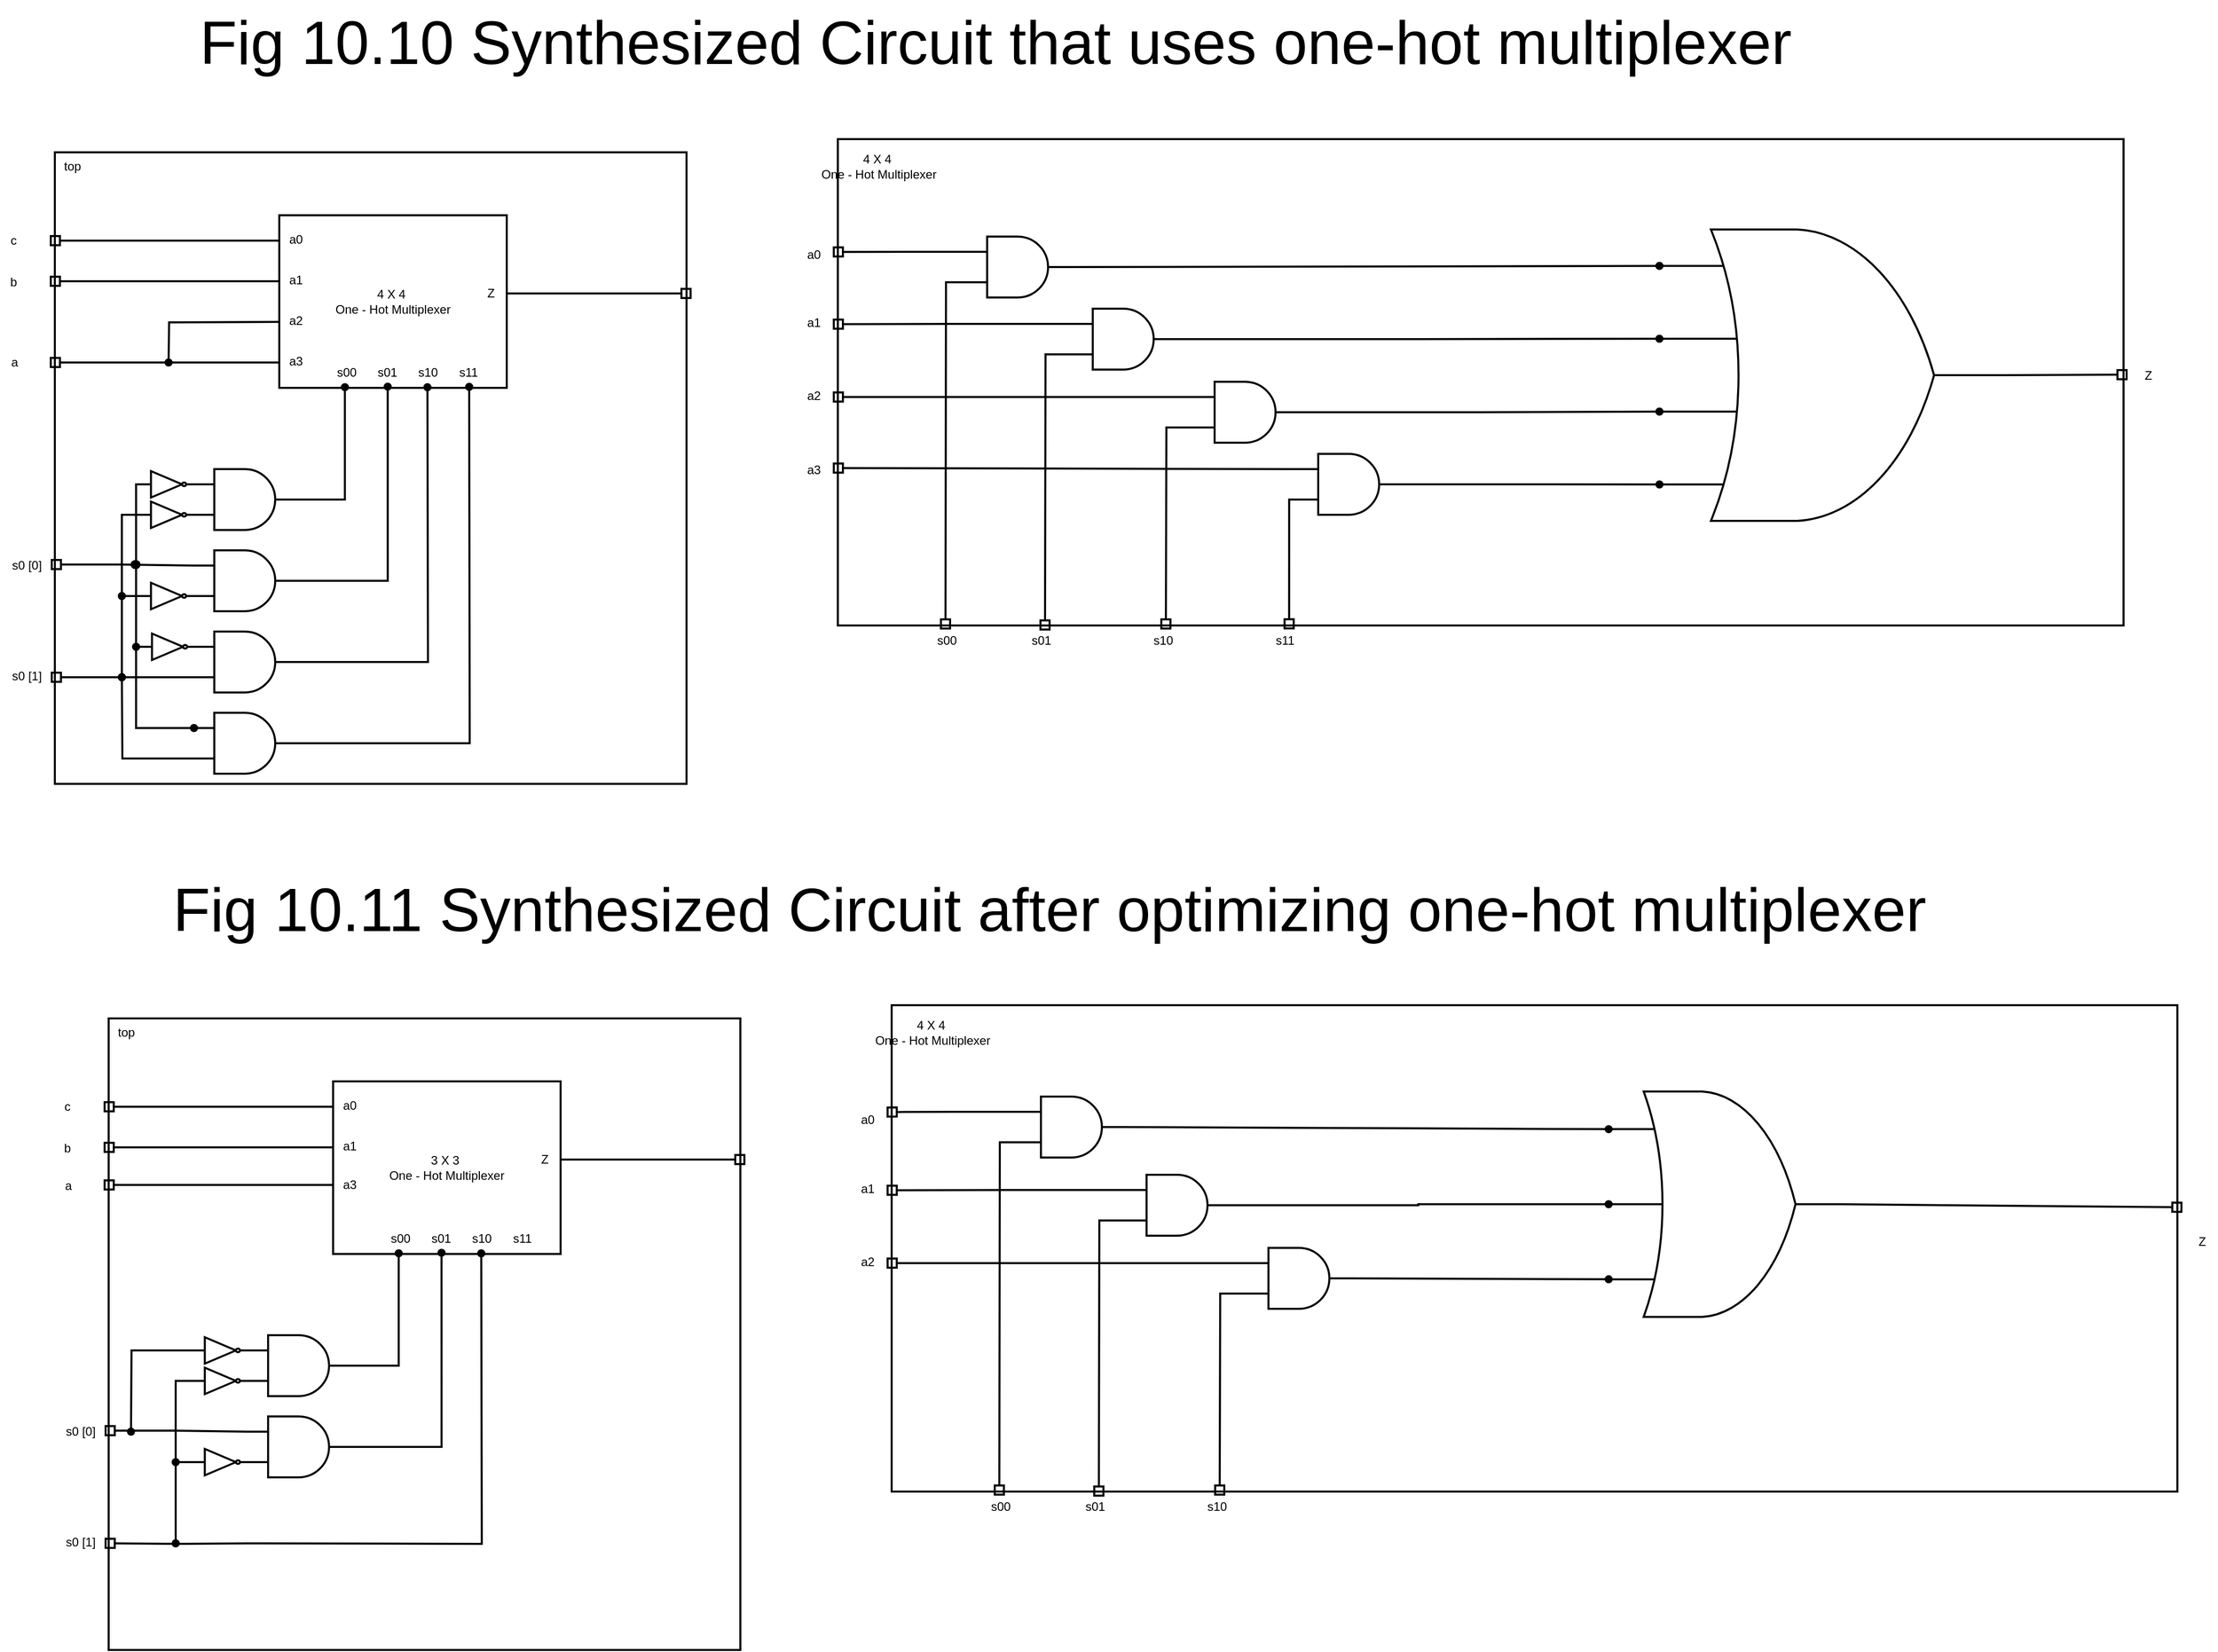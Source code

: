 <mxfile version="26.2.12">
  <diagram name="Page-1" id="7e0a89b8-554c-2b80-1dc8-d5c74ca68de4">
    <mxGraphModel dx="4558" dy="1969" grid="0" gridSize="1" guides="1" tooltips="1" connect="1" arrows="1" fold="1" page="1" pageScale="1" pageWidth="1100" pageHeight="850" background="none" math="0" shadow="0">
      <root>
        <mxCell id="0" />
        <mxCell id="1" parent="0" />
        <mxCell id="jg1CKJlf0xm0C-iaP3_J-74" value="" style="rounded=0;whiteSpace=wrap;html=1;strokeWidth=2;" vertex="1" parent="1">
          <mxGeometry x="360" y="137" width="1266" height="479" as="geometry" />
        </mxCell>
        <mxCell id="jg1CKJlf0xm0C-iaP3_J-50" value="" style="whiteSpace=wrap;html=1;aspect=fixed;strokeWidth=2;" vertex="1" parent="1">
          <mxGeometry x="-411" y="150" width="622" height="622" as="geometry" />
        </mxCell>
        <mxCell id="jg1CKJlf0xm0C-iaP3_J-1" value="4 X 4&amp;nbsp;&lt;div&gt;One - Hot Multiplexer&lt;/div&gt;" style="rounded=0;whiteSpace=wrap;html=1;strokeWidth=2;" vertex="1" parent="1">
          <mxGeometry x="-190" y="212" width="224" height="170" as="geometry" />
        </mxCell>
        <mxCell id="jg1CKJlf0xm0C-iaP3_J-2" value="a0" style="text;html=1;align=center;verticalAlign=middle;resizable=0;points=[];autosize=1;strokeColor=none;fillColor=none;strokeWidth=2;" vertex="1" parent="1">
          <mxGeometry x="-190" y="222" width="32" height="27" as="geometry" />
        </mxCell>
        <mxCell id="jg1CKJlf0xm0C-iaP3_J-3" value="a1" style="text;html=1;align=center;verticalAlign=middle;resizable=0;points=[];autosize=1;strokeColor=none;fillColor=none;strokeWidth=2;" vertex="1" parent="1">
          <mxGeometry x="-190" y="262" width="32" height="27" as="geometry" />
        </mxCell>
        <mxCell id="jg1CKJlf0xm0C-iaP3_J-4" value="a2" style="text;html=1;align=center;verticalAlign=middle;resizable=0;points=[];autosize=1;strokeColor=none;fillColor=none;strokeWidth=2;" vertex="1" parent="1">
          <mxGeometry x="-190" y="302" width="32" height="27" as="geometry" />
        </mxCell>
        <mxCell id="jg1CKJlf0xm0C-iaP3_J-5" value="a3" style="text;html=1;align=center;verticalAlign=middle;resizable=0;points=[];autosize=1;strokeColor=none;fillColor=none;strokeWidth=2;" vertex="1" parent="1">
          <mxGeometry x="-190" y="342" width="32" height="27" as="geometry" />
        </mxCell>
        <mxCell id="jg1CKJlf0xm0C-iaP3_J-49" style="rounded=0;orthogonalLoop=1;jettySize=auto;html=1;endArrow=box;endFill=0;strokeWidth=2;" edge="1" parent="1" source="jg1CKJlf0xm0C-iaP3_J-7">
          <mxGeometry relative="1" as="geometry">
            <mxPoint x="215.0" y="289" as="targetPoint" />
          </mxGeometry>
        </mxCell>
        <mxCell id="jg1CKJlf0xm0C-iaP3_J-7" value="Z" style="text;html=1;align=center;verticalAlign=middle;resizable=0;points=[];autosize=1;strokeColor=none;fillColor=none;strokeWidth=2;" vertex="1" parent="1">
          <mxGeometry x="3" y="274" width="30" height="30" as="geometry" />
        </mxCell>
        <mxCell id="jg1CKJlf0xm0C-iaP3_J-8" value="s00" style="text;html=1;align=center;verticalAlign=middle;resizable=0;points=[];autosize=1;strokeColor=none;fillColor=none;strokeWidth=2;" vertex="1" parent="1">
          <mxGeometry x="-144" y="352" width="40" height="30" as="geometry" />
        </mxCell>
        <mxCell id="jg1CKJlf0xm0C-iaP3_J-9" value="s01" style="text;html=1;align=center;verticalAlign=middle;resizable=0;points=[];autosize=1;strokeColor=none;fillColor=none;strokeWidth=2;" vertex="1" parent="1">
          <mxGeometry x="-104" y="352" width="40" height="30" as="geometry" />
        </mxCell>
        <mxCell id="jg1CKJlf0xm0C-iaP3_J-10" value="s10" style="text;html=1;align=center;verticalAlign=middle;resizable=0;points=[];autosize=1;strokeColor=none;fillColor=none;strokeWidth=2;" vertex="1" parent="1">
          <mxGeometry x="-64" y="352" width="40" height="30" as="geometry" />
        </mxCell>
        <mxCell id="jg1CKJlf0xm0C-iaP3_J-11" value="s11" style="text;html=1;align=center;verticalAlign=middle;resizable=0;points=[];autosize=1;strokeColor=none;fillColor=none;strokeWidth=2;" vertex="1" parent="1">
          <mxGeometry x="-24" y="352" width="40" height="30" as="geometry" />
        </mxCell>
        <mxCell id="jg1CKJlf0xm0C-iaP3_J-12" value="" style="verticalLabelPosition=bottom;shadow=0;dashed=0;align=center;html=1;verticalAlign=top;shape=mxgraph.electrical.logic_gates.logic_gate;operation=and;strokeWidth=2;" vertex="1" parent="1">
          <mxGeometry x="-274" y="462" width="100" height="60" as="geometry" />
        </mxCell>
        <mxCell id="jg1CKJlf0xm0C-iaP3_J-28" style="rounded=0;orthogonalLoop=1;jettySize=auto;html=1;endArrow=box;endFill=0;strokeWidth=2;" edge="1" parent="1">
          <mxGeometry relative="1" as="geometry">
            <mxPoint x="-414" y="556" as="targetPoint" />
            <mxPoint x="-345" y="556" as="sourcePoint" />
          </mxGeometry>
        </mxCell>
        <mxCell id="jg1CKJlf0xm0C-iaP3_J-38" style="rounded=0;orthogonalLoop=1;jettySize=auto;html=1;exitX=0;exitY=0.25;exitDx=0;exitDy=0;exitPerimeter=0;endArrow=none;endFill=1;strokeWidth=2;startFill=0;" edge="1" parent="1" source="jg1CKJlf0xm0C-iaP3_J-13">
          <mxGeometry relative="1" as="geometry">
            <mxPoint x="-346" y="556" as="targetPoint" />
          </mxGeometry>
        </mxCell>
        <mxCell id="jg1CKJlf0xm0C-iaP3_J-13" value="" style="verticalLabelPosition=bottom;shadow=0;dashed=0;align=center;html=1;verticalAlign=top;shape=mxgraph.electrical.logic_gates.logic_gate;operation=and;strokeWidth=2;" vertex="1" parent="1">
          <mxGeometry x="-274" y="542" width="100" height="60" as="geometry" />
        </mxCell>
        <mxCell id="jg1CKJlf0xm0C-iaP3_J-24" style="edgeStyle=orthogonalEdgeStyle;rounded=0;orthogonalLoop=1;jettySize=auto;html=1;exitX=0;exitY=0.75;exitDx=0;exitDy=0;exitPerimeter=0;endArrow=box;endFill=0;strokeWidth=2;" edge="1" parent="1" source="jg1CKJlf0xm0C-iaP3_J-14">
          <mxGeometry relative="1" as="geometry">
            <mxPoint x="-414" y="666.944" as="targetPoint" />
          </mxGeometry>
        </mxCell>
        <mxCell id="jg1CKJlf0xm0C-iaP3_J-14" value="" style="verticalLabelPosition=bottom;shadow=0;dashed=0;align=center;html=1;verticalAlign=top;shape=mxgraph.electrical.logic_gates.logic_gate;operation=and;strokeWidth=2;" vertex="1" parent="1">
          <mxGeometry x="-274" y="622" width="100" height="60" as="geometry" />
        </mxCell>
        <mxCell id="jg1CKJlf0xm0C-iaP3_J-25" style="edgeStyle=orthogonalEdgeStyle;rounded=0;orthogonalLoop=1;jettySize=auto;html=1;exitX=0;exitY=0.75;exitDx=0;exitDy=0;exitPerimeter=0;endArrow=oval;startFill=0;endFill=1;strokeWidth=2;" edge="1" parent="1" source="jg1CKJlf0xm0C-iaP3_J-15">
          <mxGeometry relative="1" as="geometry">
            <mxPoint x="-345" y="667" as="targetPoint" />
            <mxPoint x="-275" y="747" as="sourcePoint" />
          </mxGeometry>
        </mxCell>
        <mxCell id="jg1CKJlf0xm0C-iaP3_J-15" value="" style="verticalLabelPosition=bottom;shadow=0;dashed=0;align=center;html=1;verticalAlign=top;shape=mxgraph.electrical.logic_gates.logic_gate;operation=and;strokeWidth=2;" vertex="1" parent="1">
          <mxGeometry x="-274" y="702" width="100" height="60" as="geometry" />
        </mxCell>
        <mxCell id="jg1CKJlf0xm0C-iaP3_J-16" style="edgeStyle=orthogonalEdgeStyle;rounded=0;orthogonalLoop=1;jettySize=auto;html=1;exitX=1;exitY=0.5;exitDx=0;exitDy=0;exitPerimeter=0;entryX=0.465;entryY=0.978;entryDx=0;entryDy=0;entryPerimeter=0;endArrow=oval;endFill=1;strokeWidth=2;" edge="1" parent="1" source="jg1CKJlf0xm0C-iaP3_J-12" target="jg1CKJlf0xm0C-iaP3_J-8">
          <mxGeometry relative="1" as="geometry" />
        </mxCell>
        <mxCell id="jg1CKJlf0xm0C-iaP3_J-17" style="edgeStyle=orthogonalEdgeStyle;rounded=0;orthogonalLoop=1;jettySize=auto;html=1;exitX=1;exitY=0.5;exitDx=0;exitDy=0;exitPerimeter=0;entryX=0.519;entryY=0.961;entryDx=0;entryDy=0;entryPerimeter=0;endArrow=oval;endFill=1;strokeWidth=2;" edge="1" parent="1" source="jg1CKJlf0xm0C-iaP3_J-13" target="jg1CKJlf0xm0C-iaP3_J-9">
          <mxGeometry relative="1" as="geometry" />
        </mxCell>
        <mxCell id="jg1CKJlf0xm0C-iaP3_J-18" style="edgeStyle=orthogonalEdgeStyle;rounded=0;orthogonalLoop=1;jettySize=auto;html=1;exitX=1;exitY=0.5;exitDx=0;exitDy=0;exitPerimeter=0;entryX=0.497;entryY=1.046;entryDx=0;entryDy=0;entryPerimeter=0;endArrow=oval;endFill=1;strokeWidth=2;" edge="1" parent="1" source="jg1CKJlf0xm0C-iaP3_J-14">
          <mxGeometry relative="1" as="geometry">
            <mxPoint x="-174" y="650" as="sourcePoint" />
            <mxPoint x="-44.12" y="381.38" as="targetPoint" />
          </mxGeometry>
        </mxCell>
        <mxCell id="jg1CKJlf0xm0C-iaP3_J-19" style="edgeStyle=orthogonalEdgeStyle;rounded=0;orthogonalLoop=1;jettySize=auto;html=1;exitX=1;exitY=0.5;exitDx=0;exitDy=0;exitPerimeter=0;endArrow=oval;endFill=1;strokeWidth=2;" edge="1" parent="1" source="jg1CKJlf0xm0C-iaP3_J-15">
          <mxGeometry relative="1" as="geometry">
            <mxPoint x="-174" y="728" as="sourcePoint" />
            <mxPoint x="-3" y="381" as="targetPoint" />
          </mxGeometry>
        </mxCell>
        <mxCell id="jg1CKJlf0xm0C-iaP3_J-27" style="edgeStyle=orthogonalEdgeStyle;rounded=0;orthogonalLoop=1;jettySize=auto;html=1;exitX=0;exitY=0.5;exitDx=0;exitDy=0;exitPerimeter=0;endArrow=oval;startFill=0;endFill=1;strokeWidth=2;" edge="1" parent="1" source="jg1CKJlf0xm0C-iaP3_J-20">
          <mxGeometry relative="1" as="geometry">
            <mxPoint x="-345" y="587" as="targetPoint" />
          </mxGeometry>
        </mxCell>
        <mxCell id="jg1CKJlf0xm0C-iaP3_J-20" value="" style="verticalLabelPosition=bottom;shadow=0;dashed=0;align=center;html=1;verticalAlign=top;shape=mxgraph.electrical.logic_gates.inverter_2;strokeWidth=2;" vertex="1" parent="1">
          <mxGeometry x="-325" y="494" width="51" height="26" as="geometry" />
        </mxCell>
        <mxCell id="jg1CKJlf0xm0C-iaP3_J-21" value="" style="verticalLabelPosition=bottom;shadow=0;dashed=0;align=center;html=1;verticalAlign=top;shape=mxgraph.electrical.logic_gates.inverter_2;strokeWidth=2;" vertex="1" parent="1">
          <mxGeometry x="-325" y="464" width="51" height="26" as="geometry" />
        </mxCell>
        <mxCell id="jg1CKJlf0xm0C-iaP3_J-26" style="edgeStyle=orthogonalEdgeStyle;rounded=0;orthogonalLoop=1;jettySize=auto;html=1;exitX=0;exitY=0.5;exitDx=0;exitDy=0;exitPerimeter=0;endArrow=oval;startFill=0;endFill=1;strokeWidth=2;" edge="1" parent="1" source="jg1CKJlf0xm0C-iaP3_J-22">
          <mxGeometry relative="1" as="geometry">
            <mxPoint x="-345" y="667" as="targetPoint" />
          </mxGeometry>
        </mxCell>
        <mxCell id="jg1CKJlf0xm0C-iaP3_J-22" value="" style="verticalLabelPosition=bottom;shadow=0;dashed=0;align=center;html=1;verticalAlign=top;shape=mxgraph.electrical.logic_gates.inverter_2;strokeWidth=2;" vertex="1" parent="1">
          <mxGeometry x="-325" y="574" width="51" height="26" as="geometry" />
        </mxCell>
        <mxCell id="jg1CKJlf0xm0C-iaP3_J-33" style="edgeStyle=orthogonalEdgeStyle;rounded=0;orthogonalLoop=1;jettySize=auto;html=1;exitX=0;exitY=0.5;exitDx=0;exitDy=0;exitPerimeter=0;endArrow=oval;startFill=0;endFill=1;strokeWidth=2;" edge="1" parent="1" source="jg1CKJlf0xm0C-iaP3_J-23">
          <mxGeometry relative="1" as="geometry">
            <mxPoint x="-331" y="637" as="targetPoint" />
          </mxGeometry>
        </mxCell>
        <mxCell id="jg1CKJlf0xm0C-iaP3_J-23" value="" style="verticalLabelPosition=bottom;shadow=0;dashed=0;align=center;html=1;verticalAlign=top;shape=mxgraph.electrical.logic_gates.inverter_2;strokeWidth=2;" vertex="1" parent="1">
          <mxGeometry x="-324" y="624" width="51" height="26" as="geometry" />
        </mxCell>
        <mxCell id="jg1CKJlf0xm0C-iaP3_J-32" style="edgeStyle=orthogonalEdgeStyle;rounded=0;orthogonalLoop=1;jettySize=auto;html=1;exitX=0;exitY=0.5;exitDx=0;exitDy=0;exitPerimeter=0;entryX=0;entryY=0.25;entryDx=0;entryDy=0;entryPerimeter=0;endArrow=oval;startFill=0;endFill=1;strokeWidth=2;" edge="1" parent="1" source="jg1CKJlf0xm0C-iaP3_J-21" target="jg1CKJlf0xm0C-iaP3_J-15">
          <mxGeometry relative="1" as="geometry">
            <Array as="points">
              <mxPoint x="-331" y="477" />
              <mxPoint x="-331" y="717" />
            </Array>
          </mxGeometry>
        </mxCell>
        <mxCell id="jg1CKJlf0xm0C-iaP3_J-39" value="s0 [0]" style="text;html=1;align=center;verticalAlign=middle;resizable=0;points=[];autosize=1;strokeColor=none;fillColor=none;strokeWidth=2;" vertex="1" parent="1">
          <mxGeometry x="-463" y="543" width="48" height="27" as="geometry" />
        </mxCell>
        <mxCell id="jg1CKJlf0xm0C-iaP3_J-40" value="s0 [1]" style="text;html=1;align=center;verticalAlign=middle;resizable=0;points=[];autosize=1;strokeColor=none;fillColor=none;strokeWidth=2;" vertex="1" parent="1">
          <mxGeometry x="-463" y="652" width="48" height="27" as="geometry" />
        </mxCell>
        <mxCell id="jg1CKJlf0xm0C-iaP3_J-42" style="rounded=0;orthogonalLoop=1;jettySize=auto;html=1;endArrow=oval;endFill=1;edgeStyle=orthogonalEdgeStyle;strokeWidth=2;" edge="1" parent="1">
          <mxGeometry relative="1" as="geometry">
            <mxPoint x="-299" y="357" as="targetPoint" />
            <mxPoint x="-190" y="317" as="sourcePoint" />
          </mxGeometry>
        </mxCell>
        <mxCell id="jg1CKJlf0xm0C-iaP3_J-43" style="rounded=0;orthogonalLoop=1;jettySize=auto;html=1;endArrow=box;endFill=0;strokeWidth=2;" edge="1" parent="1">
          <mxGeometry relative="1" as="geometry">
            <mxPoint x="-415" y="357" as="targetPoint" />
            <mxPoint x="-190" y="357" as="sourcePoint" />
          </mxGeometry>
        </mxCell>
        <mxCell id="jg1CKJlf0xm0C-iaP3_J-44" style="rounded=0;orthogonalLoop=1;jettySize=auto;html=1;endArrow=box;endFill=0;strokeWidth=2;" edge="1" parent="1">
          <mxGeometry relative="1" as="geometry">
            <mxPoint x="-415" y="237" as="targetPoint" />
            <mxPoint x="-190" y="237" as="sourcePoint" />
          </mxGeometry>
        </mxCell>
        <mxCell id="jg1CKJlf0xm0C-iaP3_J-45" style="rounded=0;orthogonalLoop=1;jettySize=auto;html=1;endArrow=box;endFill=0;strokeWidth=2;" edge="1" parent="1">
          <mxGeometry relative="1" as="geometry">
            <mxPoint x="-415" y="277" as="targetPoint" />
            <mxPoint x="-190" y="277" as="sourcePoint" />
          </mxGeometry>
        </mxCell>
        <mxCell id="jg1CKJlf0xm0C-iaP3_J-46" value="c" style="text;html=1;align=center;verticalAlign=middle;resizable=0;points=[];autosize=1;strokeColor=none;fillColor=none;strokeWidth=2;" vertex="1" parent="1">
          <mxGeometry x="-465" y="223" width="25" height="27" as="geometry" />
        </mxCell>
        <mxCell id="jg1CKJlf0xm0C-iaP3_J-47" value="b" style="text;html=1;align=center;verticalAlign=middle;resizable=0;points=[];autosize=1;strokeColor=none;fillColor=none;strokeWidth=2;" vertex="1" parent="1">
          <mxGeometry x="-465" y="264" width="26" height="27" as="geometry" />
        </mxCell>
        <mxCell id="jg1CKJlf0xm0C-iaP3_J-48" value="a" style="text;html=1;align=center;verticalAlign=middle;resizable=0;points=[];autosize=1;strokeColor=none;fillColor=none;strokeWidth=2;" vertex="1" parent="1">
          <mxGeometry x="-464" y="343" width="26" height="27" as="geometry" />
        </mxCell>
        <mxCell id="jg1CKJlf0xm0C-iaP3_J-51" value="top" style="text;html=1;align=center;verticalAlign=middle;resizable=0;points=[];autosize=1;strokeColor=none;fillColor=none;strokeWidth=2;" vertex="1" parent="1">
          <mxGeometry x="-412" y="150" width="36" height="27" as="geometry" />
        </mxCell>
        <mxCell id="jg1CKJlf0xm0C-iaP3_J-56" style="rounded=0;orthogonalLoop=1;jettySize=auto;html=1;exitX=0;exitY=0.25;exitDx=0;exitDy=0;exitPerimeter=0;endArrow=box;endFill=0;strokeWidth=2;" edge="1" parent="1" source="jg1CKJlf0xm0C-iaP3_J-52">
          <mxGeometry relative="1" as="geometry">
            <mxPoint x="356" y="248.111" as="targetPoint" />
            <mxPoint x="482" y="248" as="sourcePoint" />
          </mxGeometry>
        </mxCell>
        <mxCell id="jg1CKJlf0xm0C-iaP3_J-61" style="edgeStyle=orthogonalEdgeStyle;rounded=0;orthogonalLoop=1;jettySize=auto;html=1;exitX=0;exitY=0.75;exitDx=0;exitDy=0;exitPerimeter=0;endArrow=box;endFill=0;strokeWidth=2;" edge="1" parent="1" source="jg1CKJlf0xm0C-iaP3_J-52">
          <mxGeometry relative="1" as="geometry">
            <mxPoint x="466" y="619" as="targetPoint" />
          </mxGeometry>
        </mxCell>
        <mxCell id="jg1CKJlf0xm0C-iaP3_J-52" value="" style="verticalLabelPosition=bottom;shadow=0;dashed=0;align=center;html=1;verticalAlign=top;shape=mxgraph.electrical.logic_gates.logic_gate;operation=and;strokeWidth=2;" vertex="1" parent="1">
          <mxGeometry x="487" y="233" width="100" height="60" as="geometry" />
        </mxCell>
        <mxCell id="jg1CKJlf0xm0C-iaP3_J-57" style="edgeStyle=orthogonalEdgeStyle;rounded=0;orthogonalLoop=1;jettySize=auto;html=1;exitX=0;exitY=0.25;exitDx=0;exitDy=0;exitPerimeter=0;endArrow=box;endFill=0;strokeWidth=2;" edge="1" parent="1" source="jg1CKJlf0xm0C-iaP3_J-53">
          <mxGeometry relative="1" as="geometry">
            <mxPoint x="356" y="319.222" as="targetPoint" />
            <mxPoint x="589" y="319" as="sourcePoint" />
          </mxGeometry>
        </mxCell>
        <mxCell id="jg1CKJlf0xm0C-iaP3_J-62" style="edgeStyle=orthogonalEdgeStyle;rounded=0;orthogonalLoop=1;jettySize=auto;html=1;exitX=0;exitY=0.75;exitDx=0;exitDy=0;exitPerimeter=0;endArrow=box;endFill=0;strokeWidth=2;" edge="1" parent="1" source="jg1CKJlf0xm0C-iaP3_J-53">
          <mxGeometry relative="1" as="geometry">
            <mxPoint x="564" y="620" as="targetPoint" />
          </mxGeometry>
        </mxCell>
        <mxCell id="jg1CKJlf0xm0C-iaP3_J-53" value="" style="verticalLabelPosition=bottom;shadow=0;dashed=0;align=center;html=1;verticalAlign=top;shape=mxgraph.electrical.logic_gates.logic_gate;operation=and;strokeWidth=2;" vertex="1" parent="1">
          <mxGeometry x="591" y="304" width="100" height="60" as="geometry" />
        </mxCell>
        <mxCell id="jg1CKJlf0xm0C-iaP3_J-59" style="rounded=0;orthogonalLoop=1;jettySize=auto;html=1;exitX=0;exitY=0.25;exitDx=0;exitDy=0;exitPerimeter=0;endArrow=box;endFill=0;strokeWidth=2;" edge="1" parent="1" source="jg1CKJlf0xm0C-iaP3_J-54">
          <mxGeometry relative="1" as="geometry">
            <mxPoint x="356.0" y="391" as="targetPoint" />
            <mxPoint x="708.0" y="391.0" as="sourcePoint" />
          </mxGeometry>
        </mxCell>
        <mxCell id="jg1CKJlf0xm0C-iaP3_J-63" style="edgeStyle=orthogonalEdgeStyle;rounded=0;orthogonalLoop=1;jettySize=auto;html=1;exitX=0;exitY=0.75;exitDx=0;exitDy=0;exitPerimeter=0;endArrow=box;endFill=0;strokeWidth=2;" edge="1" parent="1" source="jg1CKJlf0xm0C-iaP3_J-54">
          <mxGeometry relative="1" as="geometry">
            <mxPoint x="683" y="619" as="targetPoint" />
            <mxPoint x="710" y="440" as="sourcePoint" />
          </mxGeometry>
        </mxCell>
        <mxCell id="jg1CKJlf0xm0C-iaP3_J-54" value="" style="verticalLabelPosition=bottom;shadow=0;dashed=0;align=center;html=1;verticalAlign=top;shape=mxgraph.electrical.logic_gates.logic_gate;operation=and;strokeWidth=2;" vertex="1" parent="1">
          <mxGeometry x="711" y="376" width="100" height="60" as="geometry" />
        </mxCell>
        <mxCell id="jg1CKJlf0xm0C-iaP3_J-60" style="rounded=0;orthogonalLoop=1;jettySize=auto;html=1;exitX=0;exitY=0.25;exitDx=0;exitDy=0;exitPerimeter=0;endArrow=box;endFill=0;strokeWidth=2;" edge="1" parent="1">
          <mxGeometry relative="1" as="geometry">
            <mxPoint x="356" y="461" as="targetPoint" />
            <mxPoint x="813" y="462" as="sourcePoint" />
          </mxGeometry>
        </mxCell>
        <mxCell id="jg1CKJlf0xm0C-iaP3_J-64" style="edgeStyle=orthogonalEdgeStyle;rounded=0;orthogonalLoop=1;jettySize=auto;html=1;exitX=0;exitY=0.75;exitDx=0;exitDy=0;exitPerimeter=0;endArrow=box;endFill=0;entryX=0.351;entryY=1.006;entryDx=0;entryDy=0;entryPerimeter=0;strokeWidth=2;" edge="1" parent="1" source="jg1CKJlf0xm0C-iaP3_J-55" target="jg1CKJlf0xm0C-iaP3_J-74">
          <mxGeometry relative="1" as="geometry">
            <mxPoint x="804" y="600" as="targetPoint" />
            <Array as="points">
              <mxPoint x="804" y="492" />
            </Array>
          </mxGeometry>
        </mxCell>
        <mxCell id="jg1CKJlf0xm0C-iaP3_J-55" value="" style="verticalLabelPosition=bottom;shadow=0;dashed=0;align=center;html=1;verticalAlign=top;shape=mxgraph.electrical.logic_gates.logic_gate;operation=and;strokeWidth=2;" vertex="1" parent="1">
          <mxGeometry x="813" y="447" width="100" height="60" as="geometry" />
        </mxCell>
        <mxCell id="jg1CKJlf0xm0C-iaP3_J-72" style="edgeStyle=orthogonalEdgeStyle;rounded=0;orthogonalLoop=1;jettySize=auto;html=1;exitX=1;exitY=0.5;exitDx=0;exitDy=0;exitPerimeter=0;endArrow=box;endFill=0;strokeWidth=2;" edge="1" parent="1" source="jg1CKJlf0xm0C-iaP3_J-65">
          <mxGeometry relative="1" as="geometry">
            <mxPoint x="1629" y="369" as="targetPoint" />
          </mxGeometry>
        </mxCell>
        <mxCell id="jg1CKJlf0xm0C-iaP3_J-65" value="" style="verticalLabelPosition=bottom;shadow=0;dashed=0;align=center;html=1;verticalAlign=top;shape=mxgraph.electrical.logic_gates.logic_gate;operation=or;numInputs=4;strokeWidth=2;" vertex="1" parent="1">
          <mxGeometry x="1169" y="226" width="338" height="287" as="geometry" />
        </mxCell>
        <mxCell id="jg1CKJlf0xm0C-iaP3_J-68" style="edgeStyle=orthogonalEdgeStyle;rounded=0;orthogonalLoop=1;jettySize=auto;html=1;exitX=1;exitY=0.5;exitDx=0;exitDy=0;exitPerimeter=0;entryX=0;entryY=0.875;entryDx=0;entryDy=0;entryPerimeter=0;endArrow=oval;endFill=1;strokeWidth=2;" edge="1" parent="1" source="jg1CKJlf0xm0C-iaP3_J-55" target="jg1CKJlf0xm0C-iaP3_J-65">
          <mxGeometry relative="1" as="geometry" />
        </mxCell>
        <mxCell id="jg1CKJlf0xm0C-iaP3_J-69" style="edgeStyle=orthogonalEdgeStyle;rounded=0;orthogonalLoop=1;jettySize=auto;html=1;exitX=1;exitY=0.5;exitDx=0;exitDy=0;exitPerimeter=0;entryX=0;entryY=0.625;entryDx=0;entryDy=0;entryPerimeter=0;endArrow=oval;endFill=1;strokeWidth=2;" edge="1" parent="1" source="jg1CKJlf0xm0C-iaP3_J-54" target="jg1CKJlf0xm0C-iaP3_J-65">
          <mxGeometry relative="1" as="geometry" />
        </mxCell>
        <mxCell id="jg1CKJlf0xm0C-iaP3_J-70" style="edgeStyle=orthogonalEdgeStyle;rounded=0;orthogonalLoop=1;jettySize=auto;html=1;exitX=1;exitY=0.5;exitDx=0;exitDy=0;exitPerimeter=0;entryX=0;entryY=0.375;entryDx=0;entryDy=0;entryPerimeter=0;endArrow=oval;endFill=1;strokeWidth=2;" edge="1" parent="1" source="jg1CKJlf0xm0C-iaP3_J-53" target="jg1CKJlf0xm0C-iaP3_J-65">
          <mxGeometry relative="1" as="geometry" />
        </mxCell>
        <mxCell id="jg1CKJlf0xm0C-iaP3_J-71" style="rounded=0;orthogonalLoop=1;jettySize=auto;html=1;exitX=1;exitY=0.5;exitDx=0;exitDy=0;exitPerimeter=0;entryX=0;entryY=0.125;entryDx=0;entryDy=0;entryPerimeter=0;endArrow=oval;endFill=1;strokeWidth=2;" edge="1" parent="1" source="jg1CKJlf0xm0C-iaP3_J-52" target="jg1CKJlf0xm0C-iaP3_J-65">
          <mxGeometry relative="1" as="geometry" />
        </mxCell>
        <mxCell id="jg1CKJlf0xm0C-iaP3_J-75" value="s00" style="text;html=1;align=center;verticalAlign=middle;resizable=0;points=[];autosize=1;strokeColor=none;fillColor=none;strokeWidth=2;" vertex="1" parent="1">
          <mxGeometry x="447" y="616" width="40" height="30" as="geometry" />
        </mxCell>
        <mxCell id="jg1CKJlf0xm0C-iaP3_J-76" value="s01" style="text;html=1;align=center;verticalAlign=middle;resizable=0;points=[];autosize=1;strokeColor=none;fillColor=none;strokeWidth=2;" vertex="1" parent="1">
          <mxGeometry x="540" y="616" width="40" height="30" as="geometry" />
        </mxCell>
        <mxCell id="jg1CKJlf0xm0C-iaP3_J-77" value="s10" style="text;html=1;align=center;verticalAlign=middle;resizable=0;points=[];autosize=1;strokeColor=none;fillColor=none;strokeWidth=2;" vertex="1" parent="1">
          <mxGeometry x="660" y="616" width="40" height="30" as="geometry" />
        </mxCell>
        <mxCell id="jg1CKJlf0xm0C-iaP3_J-78" value="s11" style="text;html=1;align=center;verticalAlign=middle;resizable=0;points=[];autosize=1;strokeColor=none;fillColor=none;strokeWidth=2;" vertex="1" parent="1">
          <mxGeometry x="780" y="616" width="40" height="30" as="geometry" />
        </mxCell>
        <mxCell id="jg1CKJlf0xm0C-iaP3_J-79" value="a0" style="text;html=1;align=center;verticalAlign=middle;resizable=0;points=[];autosize=1;strokeColor=none;fillColor=none;strokeWidth=2;" vertex="1" parent="1">
          <mxGeometry x="320" y="237" width="32" height="27" as="geometry" />
        </mxCell>
        <mxCell id="jg1CKJlf0xm0C-iaP3_J-80" value="a1" style="text;html=1;align=center;verticalAlign=middle;resizable=0;points=[];autosize=1;strokeColor=none;fillColor=none;strokeWidth=2;" vertex="1" parent="1">
          <mxGeometry x="320" y="304" width="32" height="27" as="geometry" />
        </mxCell>
        <mxCell id="jg1CKJlf0xm0C-iaP3_J-81" value="a2" style="text;html=1;align=center;verticalAlign=middle;resizable=0;points=[];autosize=1;strokeColor=none;fillColor=none;strokeWidth=2;" vertex="1" parent="1">
          <mxGeometry x="320" y="376" width="32" height="27" as="geometry" />
        </mxCell>
        <mxCell id="jg1CKJlf0xm0C-iaP3_J-82" value="a3" style="text;html=1;align=center;verticalAlign=middle;resizable=0;points=[];autosize=1;strokeColor=none;fillColor=none;strokeWidth=2;" vertex="1" parent="1">
          <mxGeometry x="320" y="449" width="32" height="27" as="geometry" />
        </mxCell>
        <mxCell id="jg1CKJlf0xm0C-iaP3_J-83" value="Z" style="text;html=1;align=center;verticalAlign=middle;resizable=0;points=[];autosize=1;strokeColor=none;fillColor=none;strokeWidth=2;" vertex="1" parent="1">
          <mxGeometry x="1635" y="354.5" width="30" height="30" as="geometry" />
        </mxCell>
        <mxCell id="jg1CKJlf0xm0C-iaP3_J-84" value="&lt;span style=&quot;text-wrap-mode: wrap;&quot;&gt;4 X 4&amp;nbsp;&lt;/span&gt;&lt;div style=&quot;text-wrap-mode: wrap;&quot;&gt;One - Hot Multiplexer&lt;/div&gt;" style="text;html=1;align=center;verticalAlign=middle;resizable=0;points=[];autosize=1;strokeColor=none;fillColor=none;strokeWidth=2;" vertex="1" parent="1">
          <mxGeometry x="330" y="143.5" width="140" height="40" as="geometry" />
        </mxCell>
        <mxCell id="jg1CKJlf0xm0C-iaP3_J-86" value="Fig 10.10 Synthesized Circuit that uses one-hot multiplexer" style="text;html=1;align=center;verticalAlign=middle;resizable=0;points=[];autosize=1;strokeColor=none;fillColor=none;fontSize=60;" vertex="1" parent="1">
          <mxGeometry x="-278" width="1585" height="84" as="geometry" />
        </mxCell>
        <mxCell id="jg1CKJlf0xm0C-iaP3_J-87" value="" style="rounded=0;whiteSpace=wrap;html=1;strokeWidth=2;" vertex="1" parent="1">
          <mxGeometry x="413" y="990" width="1266" height="479" as="geometry" />
        </mxCell>
        <mxCell id="jg1CKJlf0xm0C-iaP3_J-88" value="" style="whiteSpace=wrap;html=1;aspect=fixed;strokeWidth=2;" vertex="1" parent="1">
          <mxGeometry x="-358" y="1003" width="622" height="622" as="geometry" />
        </mxCell>
        <mxCell id="jg1CKJlf0xm0C-iaP3_J-89" value="3 X 3&amp;nbsp;&lt;div&gt;One - Hot Multiplexer&lt;/div&gt;" style="rounded=0;whiteSpace=wrap;html=1;strokeWidth=2;" vertex="1" parent="1">
          <mxGeometry x="-137" y="1065" width="224" height="170" as="geometry" />
        </mxCell>
        <mxCell id="jg1CKJlf0xm0C-iaP3_J-90" value="a0" style="text;html=1;align=center;verticalAlign=middle;resizable=0;points=[];autosize=1;strokeColor=none;fillColor=none;strokeWidth=2;" vertex="1" parent="1">
          <mxGeometry x="-137" y="1075" width="32" height="27" as="geometry" />
        </mxCell>
        <mxCell id="jg1CKJlf0xm0C-iaP3_J-91" value="a1" style="text;html=1;align=center;verticalAlign=middle;resizable=0;points=[];autosize=1;strokeColor=none;fillColor=none;strokeWidth=2;" vertex="1" parent="1">
          <mxGeometry x="-137" y="1115" width="32" height="27" as="geometry" />
        </mxCell>
        <mxCell id="jg1CKJlf0xm0C-iaP3_J-93" value="a3" style="text;html=1;align=center;verticalAlign=middle;resizable=0;points=[];autosize=1;strokeColor=none;fillColor=none;strokeWidth=2;" vertex="1" parent="1">
          <mxGeometry x="-137" y="1153" width="32" height="27" as="geometry" />
        </mxCell>
        <mxCell id="jg1CKJlf0xm0C-iaP3_J-94" style="rounded=0;orthogonalLoop=1;jettySize=auto;html=1;endArrow=box;endFill=0;strokeWidth=2;" edge="1" parent="1" source="jg1CKJlf0xm0C-iaP3_J-95">
          <mxGeometry relative="1" as="geometry">
            <mxPoint x="268.0" y="1142" as="targetPoint" />
          </mxGeometry>
        </mxCell>
        <mxCell id="jg1CKJlf0xm0C-iaP3_J-95" value="Z" style="text;html=1;align=center;verticalAlign=middle;resizable=0;points=[];autosize=1;strokeColor=none;fillColor=none;strokeWidth=2;" vertex="1" parent="1">
          <mxGeometry x="56" y="1127" width="30" height="30" as="geometry" />
        </mxCell>
        <mxCell id="jg1CKJlf0xm0C-iaP3_J-96" value="s00" style="text;html=1;align=center;verticalAlign=middle;resizable=0;points=[];autosize=1;strokeColor=none;fillColor=none;strokeWidth=2;" vertex="1" parent="1">
          <mxGeometry x="-91" y="1205" width="40" height="30" as="geometry" />
        </mxCell>
        <mxCell id="jg1CKJlf0xm0C-iaP3_J-97" value="s01" style="text;html=1;align=center;verticalAlign=middle;resizable=0;points=[];autosize=1;strokeColor=none;fillColor=none;strokeWidth=2;" vertex="1" parent="1">
          <mxGeometry x="-51" y="1205" width="40" height="30" as="geometry" />
        </mxCell>
        <mxCell id="jg1CKJlf0xm0C-iaP3_J-98" value="s10" style="text;html=1;align=center;verticalAlign=middle;resizable=0;points=[];autosize=1;strokeColor=none;fillColor=none;strokeWidth=2;" vertex="1" parent="1">
          <mxGeometry x="-11" y="1205" width="40" height="30" as="geometry" />
        </mxCell>
        <mxCell id="jg1CKJlf0xm0C-iaP3_J-99" value="s11" style="text;html=1;align=center;verticalAlign=middle;resizable=0;points=[];autosize=1;strokeColor=none;fillColor=none;strokeWidth=2;" vertex="1" parent="1">
          <mxGeometry x="29" y="1205" width="40" height="30" as="geometry" />
        </mxCell>
        <mxCell id="jg1CKJlf0xm0C-iaP3_J-100" value="" style="verticalLabelPosition=bottom;shadow=0;dashed=0;align=center;html=1;verticalAlign=top;shape=mxgraph.electrical.logic_gates.logic_gate;operation=and;strokeWidth=2;" vertex="1" parent="1">
          <mxGeometry x="-221" y="1315" width="100" height="60" as="geometry" />
        </mxCell>
        <mxCell id="jg1CKJlf0xm0C-iaP3_J-101" style="rounded=0;orthogonalLoop=1;jettySize=auto;html=1;endArrow=box;endFill=0;strokeWidth=2;" edge="1" parent="1">
          <mxGeometry relative="1" as="geometry">
            <mxPoint x="-361" y="1409" as="targetPoint" />
            <mxPoint x="-292" y="1409" as="sourcePoint" />
          </mxGeometry>
        </mxCell>
        <mxCell id="jg1CKJlf0xm0C-iaP3_J-102" style="rounded=0;orthogonalLoop=1;jettySize=auto;html=1;exitX=0;exitY=0.25;exitDx=0;exitDy=0;exitPerimeter=0;endArrow=none;endFill=1;strokeWidth=2;startFill=0;" edge="1" parent="1" source="jg1CKJlf0xm0C-iaP3_J-103">
          <mxGeometry relative="1" as="geometry">
            <mxPoint x="-293" y="1409" as="targetPoint" />
          </mxGeometry>
        </mxCell>
        <mxCell id="jg1CKJlf0xm0C-iaP3_J-103" value="" style="verticalLabelPosition=bottom;shadow=0;dashed=0;align=center;html=1;verticalAlign=top;shape=mxgraph.electrical.logic_gates.logic_gate;operation=and;strokeWidth=2;" vertex="1" parent="1">
          <mxGeometry x="-221" y="1395" width="100" height="60" as="geometry" />
        </mxCell>
        <mxCell id="jg1CKJlf0xm0C-iaP3_J-104" style="edgeStyle=orthogonalEdgeStyle;rounded=0;orthogonalLoop=1;jettySize=auto;html=1;exitX=0;exitY=0.75;exitDx=0;exitDy=0;exitPerimeter=0;endArrow=box;endFill=0;strokeWidth=2;" edge="1" parent="1">
          <mxGeometry relative="1" as="geometry">
            <mxPoint x="-361" y="1519.944" as="targetPoint" />
            <mxPoint x="-221" y="1520" as="sourcePoint" />
          </mxGeometry>
        </mxCell>
        <mxCell id="jg1CKJlf0xm0C-iaP3_J-108" style="edgeStyle=orthogonalEdgeStyle;rounded=0;orthogonalLoop=1;jettySize=auto;html=1;exitX=1;exitY=0.5;exitDx=0;exitDy=0;exitPerimeter=0;entryX=0.465;entryY=0.978;entryDx=0;entryDy=0;entryPerimeter=0;endArrow=oval;endFill=1;strokeWidth=2;" edge="1" parent="1" source="jg1CKJlf0xm0C-iaP3_J-100" target="jg1CKJlf0xm0C-iaP3_J-96">
          <mxGeometry relative="1" as="geometry" />
        </mxCell>
        <mxCell id="jg1CKJlf0xm0C-iaP3_J-109" style="edgeStyle=orthogonalEdgeStyle;rounded=0;orthogonalLoop=1;jettySize=auto;html=1;exitX=1;exitY=0.5;exitDx=0;exitDy=0;exitPerimeter=0;entryX=0.519;entryY=0.961;entryDx=0;entryDy=0;entryPerimeter=0;endArrow=oval;endFill=1;strokeWidth=2;" edge="1" parent="1" source="jg1CKJlf0xm0C-iaP3_J-103" target="jg1CKJlf0xm0C-iaP3_J-97">
          <mxGeometry relative="1" as="geometry" />
        </mxCell>
        <mxCell id="jg1CKJlf0xm0C-iaP3_J-110" style="rounded=0;orthogonalLoop=1;jettySize=auto;html=1;entryX=0.497;entryY=1.046;entryDx=0;entryDy=0;entryPerimeter=0;endArrow=oval;endFill=1;strokeWidth=2;edgeStyle=orthogonalEdgeStyle;" edge="1" parent="1">
          <mxGeometry relative="1" as="geometry">
            <mxPoint x="-222" y="1520" as="sourcePoint" />
            <mxPoint x="8.88" y="1234.38" as="targetPoint" />
          </mxGeometry>
        </mxCell>
        <mxCell id="jg1CKJlf0xm0C-iaP3_J-112" style="edgeStyle=orthogonalEdgeStyle;rounded=0;orthogonalLoop=1;jettySize=auto;html=1;exitX=0;exitY=0.5;exitDx=0;exitDy=0;exitPerimeter=0;endArrow=oval;startFill=0;endFill=1;strokeWidth=2;" edge="1" parent="1" source="jg1CKJlf0xm0C-iaP3_J-113">
          <mxGeometry relative="1" as="geometry">
            <mxPoint x="-292" y="1440" as="targetPoint" />
          </mxGeometry>
        </mxCell>
        <mxCell id="jg1CKJlf0xm0C-iaP3_J-113" value="" style="verticalLabelPosition=bottom;shadow=0;dashed=0;align=center;html=1;verticalAlign=top;shape=mxgraph.electrical.logic_gates.inverter_2;strokeWidth=2;" vertex="1" parent="1">
          <mxGeometry x="-272" y="1347" width="51" height="26" as="geometry" />
        </mxCell>
        <mxCell id="jg1CKJlf0xm0C-iaP3_J-160" style="edgeStyle=orthogonalEdgeStyle;rounded=0;orthogonalLoop=1;jettySize=auto;html=1;exitX=0;exitY=0.5;exitDx=0;exitDy=0;exitPerimeter=0;endArrow=oval;endFill=1;strokeWidth=2;" edge="1" parent="1" source="jg1CKJlf0xm0C-iaP3_J-114">
          <mxGeometry relative="1" as="geometry">
            <mxPoint x="-336" y="1410" as="targetPoint" />
          </mxGeometry>
        </mxCell>
        <mxCell id="jg1CKJlf0xm0C-iaP3_J-114" value="" style="verticalLabelPosition=bottom;shadow=0;dashed=0;align=center;html=1;verticalAlign=top;shape=mxgraph.electrical.logic_gates.inverter_2;strokeWidth=2;" vertex="1" parent="1">
          <mxGeometry x="-272" y="1317" width="51" height="26" as="geometry" />
        </mxCell>
        <mxCell id="jg1CKJlf0xm0C-iaP3_J-115" style="edgeStyle=orthogonalEdgeStyle;rounded=0;orthogonalLoop=1;jettySize=auto;html=1;exitX=0;exitY=0.5;exitDx=0;exitDy=0;exitPerimeter=0;endArrow=oval;startFill=0;endFill=1;strokeWidth=2;" edge="1" parent="1" source="jg1CKJlf0xm0C-iaP3_J-116">
          <mxGeometry relative="1" as="geometry">
            <mxPoint x="-292.0" y="1520" as="targetPoint" />
          </mxGeometry>
        </mxCell>
        <mxCell id="jg1CKJlf0xm0C-iaP3_J-116" value="" style="verticalLabelPosition=bottom;shadow=0;dashed=0;align=center;html=1;verticalAlign=top;shape=mxgraph.electrical.logic_gates.inverter_2;strokeWidth=2;" vertex="1" parent="1">
          <mxGeometry x="-272" y="1427" width="51" height="26" as="geometry" />
        </mxCell>
        <mxCell id="jg1CKJlf0xm0C-iaP3_J-120" value="s0 [0]" style="text;html=1;align=center;verticalAlign=middle;resizable=0;points=[];autosize=1;strokeColor=none;fillColor=none;strokeWidth=2;" vertex="1" parent="1">
          <mxGeometry x="-410" y="1396" width="48" height="27" as="geometry" />
        </mxCell>
        <mxCell id="jg1CKJlf0xm0C-iaP3_J-121" value="s0 [1]" style="text;html=1;align=center;verticalAlign=middle;resizable=0;points=[];autosize=1;strokeColor=none;fillColor=none;strokeWidth=2;" vertex="1" parent="1">
          <mxGeometry x="-410" y="1505" width="48" height="27" as="geometry" />
        </mxCell>
        <mxCell id="jg1CKJlf0xm0C-iaP3_J-123" style="rounded=0;orthogonalLoop=1;jettySize=auto;html=1;endArrow=box;endFill=0;strokeWidth=2;" edge="1" parent="1">
          <mxGeometry relative="1" as="geometry">
            <mxPoint x="-362" y="1167" as="targetPoint" />
            <mxPoint x="-137" y="1167" as="sourcePoint" />
          </mxGeometry>
        </mxCell>
        <mxCell id="jg1CKJlf0xm0C-iaP3_J-124" style="rounded=0;orthogonalLoop=1;jettySize=auto;html=1;endArrow=box;endFill=0;strokeWidth=2;" edge="1" parent="1">
          <mxGeometry relative="1" as="geometry">
            <mxPoint x="-362" y="1090" as="targetPoint" />
            <mxPoint x="-137" y="1090" as="sourcePoint" />
          </mxGeometry>
        </mxCell>
        <mxCell id="jg1CKJlf0xm0C-iaP3_J-125" style="rounded=0;orthogonalLoop=1;jettySize=auto;html=1;endArrow=box;endFill=0;strokeWidth=2;" edge="1" parent="1">
          <mxGeometry relative="1" as="geometry">
            <mxPoint x="-362" y="1130" as="targetPoint" />
            <mxPoint x="-137" y="1130" as="sourcePoint" />
          </mxGeometry>
        </mxCell>
        <mxCell id="jg1CKJlf0xm0C-iaP3_J-126" value="c" style="text;html=1;align=center;verticalAlign=middle;resizable=0;points=[];autosize=1;strokeColor=none;fillColor=none;strokeWidth=2;" vertex="1" parent="1">
          <mxGeometry x="-412" y="1076" width="25" height="27" as="geometry" />
        </mxCell>
        <mxCell id="jg1CKJlf0xm0C-iaP3_J-127" value="b" style="text;html=1;align=center;verticalAlign=middle;resizable=0;points=[];autosize=1;strokeColor=none;fillColor=none;strokeWidth=2;" vertex="1" parent="1">
          <mxGeometry x="-412" y="1117" width="26" height="27" as="geometry" />
        </mxCell>
        <mxCell id="jg1CKJlf0xm0C-iaP3_J-128" value="a" style="text;html=1;align=center;verticalAlign=middle;resizable=0;points=[];autosize=1;strokeColor=none;fillColor=none;strokeWidth=2;" vertex="1" parent="1">
          <mxGeometry x="-411" y="1154" width="26" height="27" as="geometry" />
        </mxCell>
        <mxCell id="jg1CKJlf0xm0C-iaP3_J-129" value="top" style="text;html=1;align=center;verticalAlign=middle;resizable=0;points=[];autosize=1;strokeColor=none;fillColor=none;strokeWidth=2;" vertex="1" parent="1">
          <mxGeometry x="-359" y="1003" width="36" height="27" as="geometry" />
        </mxCell>
        <mxCell id="jg1CKJlf0xm0C-iaP3_J-131" style="edgeStyle=orthogonalEdgeStyle;rounded=0;orthogonalLoop=1;jettySize=auto;html=1;exitX=0;exitY=0.75;exitDx=0;exitDy=0;exitPerimeter=0;endArrow=box;endFill=0;strokeWidth=2;" edge="1" parent="1" source="jg1CKJlf0xm0C-iaP3_J-132">
          <mxGeometry relative="1" as="geometry">
            <mxPoint x="519" y="1472" as="targetPoint" />
          </mxGeometry>
        </mxCell>
        <mxCell id="jg1CKJlf0xm0C-iaP3_J-132" value="" style="verticalLabelPosition=bottom;shadow=0;dashed=0;align=center;html=1;verticalAlign=top;shape=mxgraph.electrical.logic_gates.logic_gate;operation=and;strokeWidth=2;" vertex="1" parent="1">
          <mxGeometry x="540" y="1080" width="100" height="60" as="geometry" />
        </mxCell>
        <mxCell id="jg1CKJlf0xm0C-iaP3_J-133" style="edgeStyle=orthogonalEdgeStyle;rounded=0;orthogonalLoop=1;jettySize=auto;html=1;exitX=0;exitY=0.25;exitDx=0;exitDy=0;exitPerimeter=0;endArrow=box;endFill=0;strokeWidth=2;" edge="1" parent="1" source="jg1CKJlf0xm0C-iaP3_J-135">
          <mxGeometry relative="1" as="geometry">
            <mxPoint x="409" y="1172.222" as="targetPoint" />
            <mxPoint x="642" y="1172" as="sourcePoint" />
          </mxGeometry>
        </mxCell>
        <mxCell id="jg1CKJlf0xm0C-iaP3_J-134" style="edgeStyle=orthogonalEdgeStyle;rounded=0;orthogonalLoop=1;jettySize=auto;html=1;exitX=0;exitY=0.75;exitDx=0;exitDy=0;exitPerimeter=0;endArrow=box;endFill=0;strokeWidth=2;" edge="1" parent="1" source="jg1CKJlf0xm0C-iaP3_J-135">
          <mxGeometry relative="1" as="geometry">
            <mxPoint x="617" y="1473" as="targetPoint" />
          </mxGeometry>
        </mxCell>
        <mxCell id="jg1CKJlf0xm0C-iaP3_J-135" value="" style="verticalLabelPosition=bottom;shadow=0;dashed=0;align=center;html=1;verticalAlign=top;shape=mxgraph.electrical.logic_gates.logic_gate;operation=and;strokeWidth=2;" vertex="1" parent="1">
          <mxGeometry x="644" y="1157" width="100" height="60" as="geometry" />
        </mxCell>
        <mxCell id="jg1CKJlf0xm0C-iaP3_J-136" style="rounded=0;orthogonalLoop=1;jettySize=auto;html=1;exitX=0;exitY=0.25;exitDx=0;exitDy=0;exitPerimeter=0;endArrow=box;endFill=0;strokeWidth=2;" edge="1" parent="1" source="jg1CKJlf0xm0C-iaP3_J-138">
          <mxGeometry relative="1" as="geometry">
            <mxPoint x="409.0" y="1244" as="targetPoint" />
            <mxPoint x="761.0" y="1244" as="sourcePoint" />
          </mxGeometry>
        </mxCell>
        <mxCell id="jg1CKJlf0xm0C-iaP3_J-137" style="edgeStyle=orthogonalEdgeStyle;rounded=0;orthogonalLoop=1;jettySize=auto;html=1;exitX=0;exitY=0.75;exitDx=0;exitDy=0;exitPerimeter=0;endArrow=box;endFill=0;strokeWidth=2;" edge="1" parent="1" source="jg1CKJlf0xm0C-iaP3_J-138">
          <mxGeometry relative="1" as="geometry">
            <mxPoint x="736" y="1472" as="targetPoint" />
            <mxPoint x="763" y="1293" as="sourcePoint" />
          </mxGeometry>
        </mxCell>
        <mxCell id="jg1CKJlf0xm0C-iaP3_J-138" value="" style="verticalLabelPosition=bottom;shadow=0;dashed=0;align=center;html=1;verticalAlign=top;shape=mxgraph.electrical.logic_gates.logic_gate;operation=and;strokeWidth=2;" vertex="1" parent="1">
          <mxGeometry x="764" y="1229" width="100" height="60" as="geometry" />
        </mxCell>
        <mxCell id="jg1CKJlf0xm0C-iaP3_J-142" style="rounded=0;orthogonalLoop=1;jettySize=auto;html=1;exitX=1;exitY=0.5;exitDx=0;exitDy=0;exitPerimeter=0;endArrow=box;endFill=0;strokeWidth=2;" edge="1" parent="1" source="jg1CKJlf0xm0C-iaP3_J-143">
          <mxGeometry relative="1" as="geometry">
            <mxPoint x="1683" y="1189" as="targetPoint" />
          </mxGeometry>
        </mxCell>
        <mxCell id="jg1CKJlf0xm0C-iaP3_J-143" value="" style="verticalLabelPosition=bottom;shadow=0;dashed=0;align=center;html=1;verticalAlign=top;shape=mxgraph.electrical.logic_gates.logic_gate;operation=or;numInputs=3;strokeWidth=2;" vertex="1" parent="1">
          <mxGeometry x="1119" y="1075" width="230" height="222" as="geometry" />
        </mxCell>
        <mxCell id="jg1CKJlf0xm0C-iaP3_J-145" style="rounded=0;orthogonalLoop=1;jettySize=auto;html=1;exitX=1;exitY=0.5;exitDx=0;exitDy=0;exitPerimeter=0;entryX=0;entryY=0.833;entryDx=0;entryDy=0;entryPerimeter=0;endArrow=oval;endFill=1;strokeWidth=2;" edge="1" parent="1" source="jg1CKJlf0xm0C-iaP3_J-138" target="jg1CKJlf0xm0C-iaP3_J-143">
          <mxGeometry relative="1" as="geometry" />
        </mxCell>
        <mxCell id="jg1CKJlf0xm0C-iaP3_J-146" style="edgeStyle=orthogonalEdgeStyle;rounded=0;orthogonalLoop=1;jettySize=auto;html=1;exitX=1;exitY=0.5;exitDx=0;exitDy=0;exitPerimeter=0;entryX=0;entryY=0.5;entryDx=0;entryDy=0;entryPerimeter=0;endArrow=oval;endFill=1;strokeWidth=2;" edge="1" parent="1" source="jg1CKJlf0xm0C-iaP3_J-135" target="jg1CKJlf0xm0C-iaP3_J-143">
          <mxGeometry relative="1" as="geometry" />
        </mxCell>
        <mxCell id="jg1CKJlf0xm0C-iaP3_J-147" style="rounded=0;orthogonalLoop=1;jettySize=auto;html=1;exitX=1;exitY=0.5;exitDx=0;exitDy=0;exitPerimeter=0;entryX=0;entryY=0.167;entryDx=0;entryDy=0;entryPerimeter=0;endArrow=oval;endFill=1;strokeWidth=2;" edge="1" parent="1" source="jg1CKJlf0xm0C-iaP3_J-132" target="jg1CKJlf0xm0C-iaP3_J-143">
          <mxGeometry relative="1" as="geometry" />
        </mxCell>
        <mxCell id="jg1CKJlf0xm0C-iaP3_J-148" value="s00" style="text;html=1;align=center;verticalAlign=middle;resizable=0;points=[];autosize=1;strokeColor=none;fillColor=none;strokeWidth=2;" vertex="1" parent="1">
          <mxGeometry x="500" y="1469" width="40" height="30" as="geometry" />
        </mxCell>
        <mxCell id="jg1CKJlf0xm0C-iaP3_J-149" value="s01" style="text;html=1;align=center;verticalAlign=middle;resizable=0;points=[];autosize=1;strokeColor=none;fillColor=none;strokeWidth=2;" vertex="1" parent="1">
          <mxGeometry x="593" y="1469" width="40" height="30" as="geometry" />
        </mxCell>
        <mxCell id="jg1CKJlf0xm0C-iaP3_J-150" value="s10" style="text;html=1;align=center;verticalAlign=middle;resizable=0;points=[];autosize=1;strokeColor=none;fillColor=none;strokeWidth=2;" vertex="1" parent="1">
          <mxGeometry x="713" y="1469" width="40" height="30" as="geometry" />
        </mxCell>
        <mxCell id="jg1CKJlf0xm0C-iaP3_J-152" value="a0" style="text;html=1;align=center;verticalAlign=middle;resizable=0;points=[];autosize=1;strokeColor=none;fillColor=none;strokeWidth=2;" vertex="1" parent="1">
          <mxGeometry x="373" y="1089" width="32" height="27" as="geometry" />
        </mxCell>
        <mxCell id="jg1CKJlf0xm0C-iaP3_J-153" value="a1" style="text;html=1;align=center;verticalAlign=middle;resizable=0;points=[];autosize=1;strokeColor=none;fillColor=none;strokeWidth=2;" vertex="1" parent="1">
          <mxGeometry x="373" y="1157" width="32" height="27" as="geometry" />
        </mxCell>
        <mxCell id="jg1CKJlf0xm0C-iaP3_J-154" value="a2" style="text;html=1;align=center;verticalAlign=middle;resizable=0;points=[];autosize=1;strokeColor=none;fillColor=none;strokeWidth=2;" vertex="1" parent="1">
          <mxGeometry x="373" y="1229" width="32" height="27" as="geometry" />
        </mxCell>
        <mxCell id="jg1CKJlf0xm0C-iaP3_J-156" value="Z" style="text;html=1;align=center;verticalAlign=middle;resizable=0;points=[];autosize=1;strokeColor=none;fillColor=none;strokeWidth=2;" vertex="1" parent="1">
          <mxGeometry x="1688" y="1207.5" width="30" height="30" as="geometry" />
        </mxCell>
        <mxCell id="jg1CKJlf0xm0C-iaP3_J-157" value="&lt;span style=&quot;text-wrap-mode: wrap;&quot;&gt;4 X 4&amp;nbsp;&lt;/span&gt;&lt;div style=&quot;text-wrap-mode: wrap;&quot;&gt;One - Hot Multiplexer&lt;/div&gt;" style="text;html=1;align=center;verticalAlign=middle;resizable=0;points=[];autosize=1;strokeColor=none;fillColor=none;strokeWidth=2;" vertex="1" parent="1">
          <mxGeometry x="383" y="996.5" width="140" height="40" as="geometry" />
        </mxCell>
        <mxCell id="jg1CKJlf0xm0C-iaP3_J-158" value="Fig 10.11 Synthesized Circuit after optimizing one-hot multiplexer" style="text;html=1;align=center;verticalAlign=middle;resizable=0;points=[];autosize=1;strokeColor=none;fillColor=none;fontSize=60;" vertex="1" parent="1">
          <mxGeometry x="-305" y="853" width="1745" height="85" as="geometry" />
        </mxCell>
        <mxCell id="jg1CKJlf0xm0C-iaP3_J-159" value="" style="ellipse;fillColor=strokeColor;html=1;" vertex="1" parent="1">
          <mxGeometry x="-336" y="552" width="9" height="8" as="geometry" />
        </mxCell>
        <mxCell id="jg1CKJlf0xm0C-iaP3_J-161" style="edgeStyle=orthogonalEdgeStyle;rounded=0;orthogonalLoop=1;jettySize=auto;html=1;endArrow=box;endFill=0;strokeWidth=2;exitX=0;exitY=0.25;exitDx=0;exitDy=0;exitPerimeter=0;" edge="1" parent="1" source="jg1CKJlf0xm0C-iaP3_J-132">
          <mxGeometry relative="1" as="geometry">
            <mxPoint x="409" y="1095.222" as="targetPoint" />
            <mxPoint x="539" y="1095" as="sourcePoint" />
          </mxGeometry>
        </mxCell>
      </root>
    </mxGraphModel>
  </diagram>
</mxfile>
